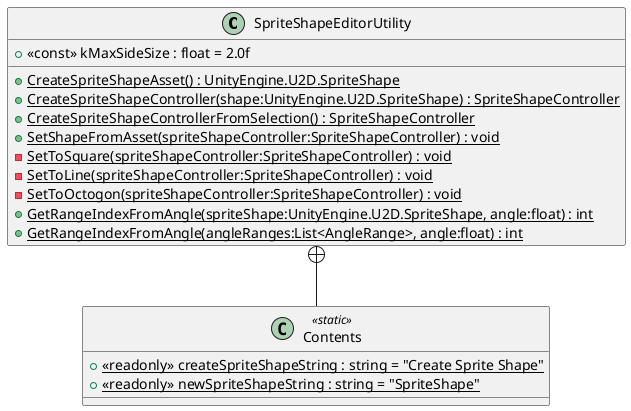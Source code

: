 @startuml
class SpriteShapeEditorUtility {
    + <<const>> kMaxSideSize : float = 2.0f
    + {static} CreateSpriteShapeAsset() : UnityEngine.U2D.SpriteShape
    + {static} CreateSpriteShapeController(shape:UnityEngine.U2D.SpriteShape) : SpriteShapeController
    + {static} CreateSpriteShapeControllerFromSelection() : SpriteShapeController
    + {static} SetShapeFromAsset(spriteShapeController:SpriteShapeController) : void
    {static} - SetToSquare(spriteShapeController:SpriteShapeController) : void
    {static} - SetToLine(spriteShapeController:SpriteShapeController) : void
    {static} - SetToOctogon(spriteShapeController:SpriteShapeController) : void
    + {static} GetRangeIndexFromAngle(spriteShape:UnityEngine.U2D.SpriteShape, angle:float) : int
    + {static} GetRangeIndexFromAngle(angleRanges:List<AngleRange>, angle:float) : int
}
class Contents <<static>> {
    + {static} <<readonly>> createSpriteShapeString : string = "Create Sprite Shape"
    + {static} <<readonly>> newSpriteShapeString : string = "SpriteShape"
}
SpriteShapeEditorUtility +-- Contents
@enduml
